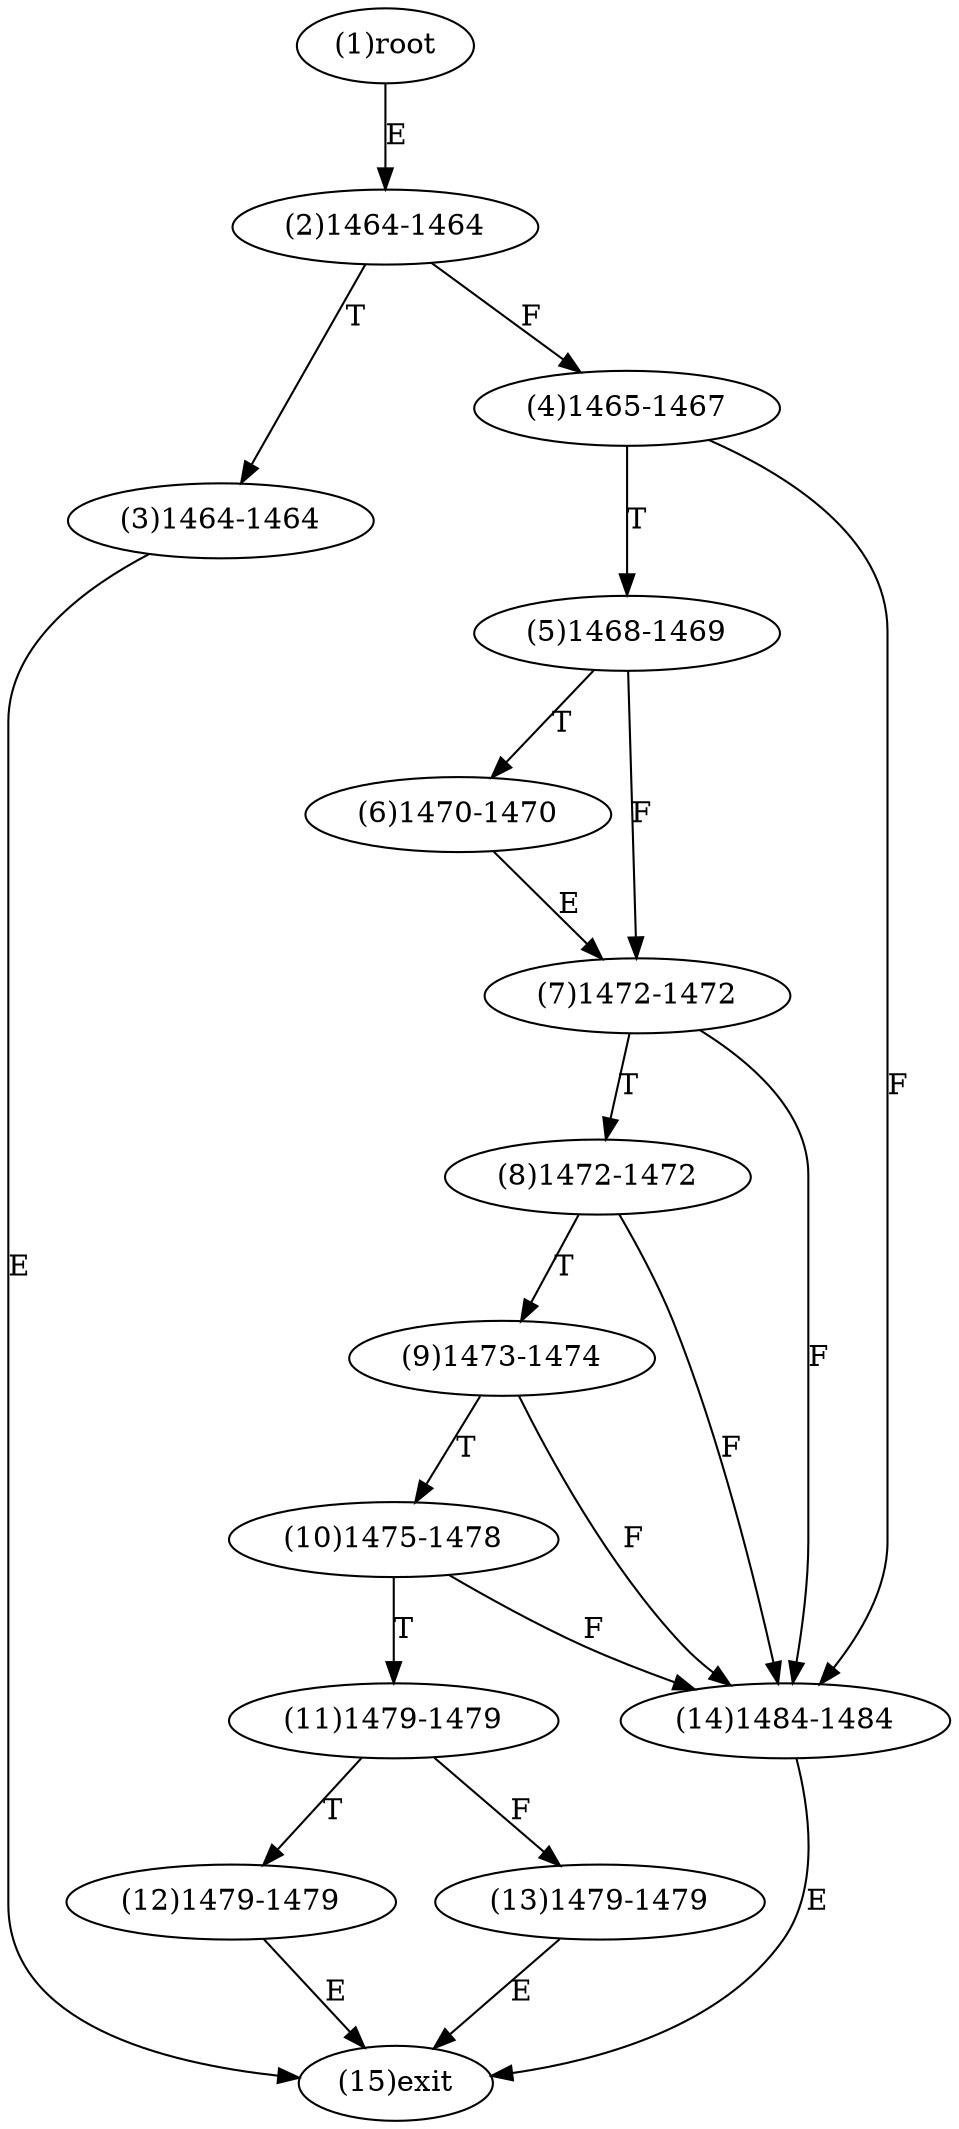 digraph "" { 
1[ label="(1)root"];
2[ label="(2)1464-1464"];
3[ label="(3)1464-1464"];
4[ label="(4)1465-1467"];
5[ label="(5)1468-1469"];
6[ label="(6)1470-1470"];
7[ label="(7)1472-1472"];
8[ label="(8)1472-1472"];
9[ label="(9)1473-1474"];
10[ label="(10)1475-1478"];
11[ label="(11)1479-1479"];
12[ label="(12)1479-1479"];
13[ label="(13)1479-1479"];
14[ label="(14)1484-1484"];
15[ label="(15)exit"];
1->2[ label="E"];
2->4[ label="F"];
2->3[ label="T"];
3->15[ label="E"];
4->14[ label="F"];
4->5[ label="T"];
5->7[ label="F"];
5->6[ label="T"];
6->7[ label="E"];
7->14[ label="F"];
7->8[ label="T"];
8->14[ label="F"];
8->9[ label="T"];
9->14[ label="F"];
9->10[ label="T"];
10->14[ label="F"];
10->11[ label="T"];
11->13[ label="F"];
11->12[ label="T"];
12->15[ label="E"];
13->15[ label="E"];
14->15[ label="E"];
}
